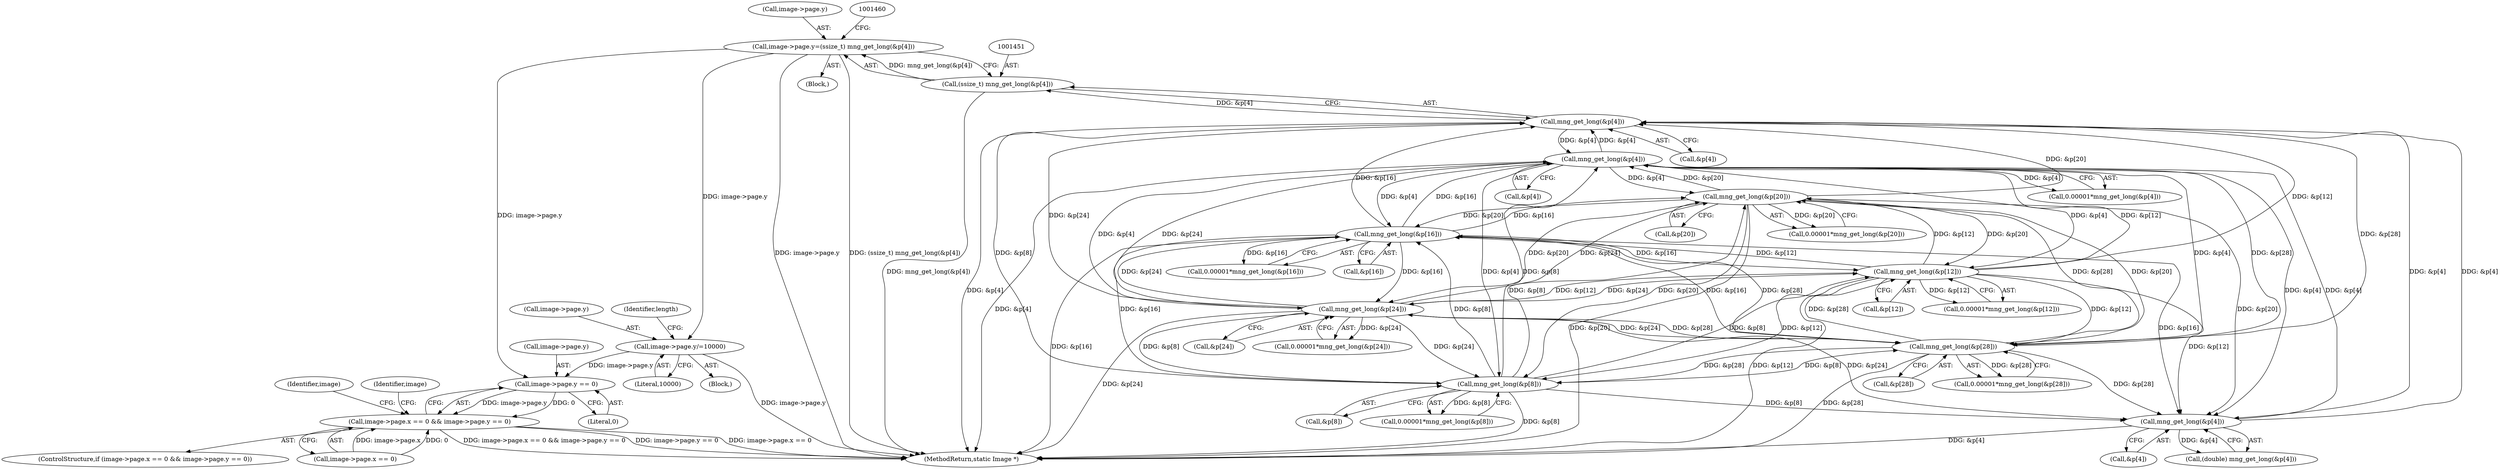digraph "0_ImageMagick_9eedb5660f1704cde8e8cd784c5c2a09dd2fd60f@pointer" {
"1001444" [label="(Call,image->page.y=(ssize_t) mng_get_long(&p[4]))"];
"1001450" [label="(Call,(ssize_t) mng_get_long(&p[4]))"];
"1001452" [label="(Call,mng_get_long(&p[4]))"];
"1001272" [label="(Call,mng_get_long(&p[20]))"];
"1001257" [label="(Call,mng_get_long(&p[16]))"];
"1001212" [label="(Call,mng_get_long(&p[4]))"];
"1001242" [label="(Call,mng_get_long(&p[12]))"];
"1001287" [label="(Call,mng_get_long(&p[24]))"];
"1001227" [label="(Call,mng_get_long(&p[8]))"];
"1001302" [label="(Call,mng_get_long(&p[28]))"];
"1001518" [label="(Call,mng_get_long(&p[4]))"];
"1001473" [label="(Call,image->page.y/=10000)"];
"1002089" [label="(Call,image->page.y == 0)"];
"1002081" [label="(Call,image->page.x == 0 && image->page.y == 0)"];
"1001516" [label="(Call,(double) mng_get_long(&p[4]))"];
"1001474" [label="(Call,image->page.y)"];
"1001212" [label="(Call,mng_get_long(&p[4]))"];
"1001433" [label="(Block,)"];
"1001257" [label="(Call,mng_get_long(&p[16]))"];
"1002095" [label="(Literal,0)"];
"1001255" [label="(Call,0.00001*mng_get_long(&p[16]))"];
"1002081" [label="(Call,image->page.x == 0 && image->page.y == 0)"];
"1002128" [label="(Identifier,image)"];
"1002089" [label="(Call,image->page.y == 0)"];
"1001243" [label="(Call,&p[12])"];
"1001272" [label="(Call,mng_get_long(&p[20]))"];
"1001242" [label="(Call,mng_get_long(&p[12]))"];
"1001445" [label="(Call,image->page.y)"];
"1001452" [label="(Call,mng_get_long(&p[4]))"];
"1001240" [label="(Call,0.00001*mng_get_long(&p[12]))"];
"1001287" [label="(Call,mng_get_long(&p[24]))"];
"1001300" [label="(Call,0.00001*mng_get_long(&p[28]))"];
"1001453" [label="(Call,&p[4])"];
"1001210" [label="(Call,0.00001*mng_get_long(&p[4]))"];
"1001518" [label="(Call,mng_get_long(&p[4]))"];
"1001303" [label="(Call,&p[28])"];
"1002082" [label="(Call,image->page.x == 0)"];
"1001270" [label="(Call,0.00001*mng_get_long(&p[20]))"];
"1001519" [label="(Call,&p[4])"];
"1001465" [label="(Block,)"];
"1002175" [label="(MethodReturn,static Image *)"];
"1001228" [label="(Call,&p[8])"];
"1001479" [label="(Literal,10000)"];
"1001302" [label="(Call,mng_get_long(&p[28]))"];
"1001482" [label="(Identifier,length)"];
"1001288" [label="(Call,&p[24])"];
"1001285" [label="(Call,0.00001*mng_get_long(&p[24]))"];
"1001444" [label="(Call,image->page.y=(ssize_t) mng_get_long(&p[4]))"];
"1001225" [label="(Call,0.00001*mng_get_long(&p[8]))"];
"1001213" [label="(Call,&p[4])"];
"1001450" [label="(Call,(ssize_t) mng_get_long(&p[4]))"];
"1001258" [label="(Call,&p[16])"];
"1001227" [label="(Call,mng_get_long(&p[8]))"];
"1001273" [label="(Call,&p[20])"];
"1002080" [label="(ControlStructure,if (image->page.x == 0 && image->page.y == 0))"];
"1002100" [label="(Identifier,image)"];
"1002090" [label="(Call,image->page.y)"];
"1001473" [label="(Call,image->page.y/=10000)"];
"1001444" -> "1001433"  [label="AST: "];
"1001444" -> "1001450"  [label="CFG: "];
"1001445" -> "1001444"  [label="AST: "];
"1001450" -> "1001444"  [label="AST: "];
"1001460" -> "1001444"  [label="CFG: "];
"1001444" -> "1002175"  [label="DDG: image->page.y"];
"1001444" -> "1002175"  [label="DDG: (ssize_t) mng_get_long(&p[4])"];
"1001450" -> "1001444"  [label="DDG: mng_get_long(&p[4])"];
"1001444" -> "1001473"  [label="DDG: image->page.y"];
"1001444" -> "1002089"  [label="DDG: image->page.y"];
"1001450" -> "1001452"  [label="CFG: "];
"1001451" -> "1001450"  [label="AST: "];
"1001452" -> "1001450"  [label="AST: "];
"1001450" -> "1002175"  [label="DDG: mng_get_long(&p[4])"];
"1001452" -> "1001450"  [label="DDG: &p[4]"];
"1001452" -> "1001453"  [label="CFG: "];
"1001453" -> "1001452"  [label="AST: "];
"1001452" -> "1002175"  [label="DDG: &p[4]"];
"1001452" -> "1001212"  [label="DDG: &p[4]"];
"1001272" -> "1001452"  [label="DDG: &p[20]"];
"1001212" -> "1001452"  [label="DDG: &p[4]"];
"1001242" -> "1001452"  [label="DDG: &p[12]"];
"1001287" -> "1001452"  [label="DDG: &p[24]"];
"1001227" -> "1001452"  [label="DDG: &p[8]"];
"1001302" -> "1001452"  [label="DDG: &p[28]"];
"1001257" -> "1001452"  [label="DDG: &p[16]"];
"1001518" -> "1001452"  [label="DDG: &p[4]"];
"1001452" -> "1001518"  [label="DDG: &p[4]"];
"1001272" -> "1001270"  [label="AST: "];
"1001272" -> "1001273"  [label="CFG: "];
"1001273" -> "1001272"  [label="AST: "];
"1001270" -> "1001272"  [label="CFG: "];
"1001272" -> "1002175"  [label="DDG: &p[20]"];
"1001272" -> "1001212"  [label="DDG: &p[20]"];
"1001272" -> "1001227"  [label="DDG: &p[20]"];
"1001272" -> "1001242"  [label="DDG: &p[20]"];
"1001272" -> "1001257"  [label="DDG: &p[20]"];
"1001272" -> "1001270"  [label="DDG: &p[20]"];
"1001257" -> "1001272"  [label="DDG: &p[16]"];
"1001212" -> "1001272"  [label="DDG: &p[4]"];
"1001242" -> "1001272"  [label="DDG: &p[12]"];
"1001287" -> "1001272"  [label="DDG: &p[24]"];
"1001227" -> "1001272"  [label="DDG: &p[8]"];
"1001302" -> "1001272"  [label="DDG: &p[28]"];
"1001272" -> "1001287"  [label="DDG: &p[20]"];
"1001272" -> "1001302"  [label="DDG: &p[20]"];
"1001272" -> "1001518"  [label="DDG: &p[20]"];
"1001257" -> "1001255"  [label="AST: "];
"1001257" -> "1001258"  [label="CFG: "];
"1001258" -> "1001257"  [label="AST: "];
"1001255" -> "1001257"  [label="CFG: "];
"1001257" -> "1002175"  [label="DDG: &p[16]"];
"1001257" -> "1001212"  [label="DDG: &p[16]"];
"1001257" -> "1001227"  [label="DDG: &p[16]"];
"1001257" -> "1001242"  [label="DDG: &p[16]"];
"1001257" -> "1001255"  [label="DDG: &p[16]"];
"1001212" -> "1001257"  [label="DDG: &p[4]"];
"1001242" -> "1001257"  [label="DDG: &p[12]"];
"1001287" -> "1001257"  [label="DDG: &p[24]"];
"1001227" -> "1001257"  [label="DDG: &p[8]"];
"1001302" -> "1001257"  [label="DDG: &p[28]"];
"1001257" -> "1001287"  [label="DDG: &p[16]"];
"1001257" -> "1001302"  [label="DDG: &p[16]"];
"1001257" -> "1001518"  [label="DDG: &p[16]"];
"1001212" -> "1001210"  [label="AST: "];
"1001212" -> "1001213"  [label="CFG: "];
"1001213" -> "1001212"  [label="AST: "];
"1001210" -> "1001212"  [label="CFG: "];
"1001212" -> "1002175"  [label="DDG: &p[4]"];
"1001212" -> "1001210"  [label="DDG: &p[4]"];
"1001242" -> "1001212"  [label="DDG: &p[12]"];
"1001287" -> "1001212"  [label="DDG: &p[24]"];
"1001227" -> "1001212"  [label="DDG: &p[8]"];
"1001302" -> "1001212"  [label="DDG: &p[28]"];
"1001518" -> "1001212"  [label="DDG: &p[4]"];
"1001212" -> "1001227"  [label="DDG: &p[4]"];
"1001212" -> "1001242"  [label="DDG: &p[4]"];
"1001212" -> "1001287"  [label="DDG: &p[4]"];
"1001212" -> "1001302"  [label="DDG: &p[4]"];
"1001212" -> "1001518"  [label="DDG: &p[4]"];
"1001242" -> "1001240"  [label="AST: "];
"1001242" -> "1001243"  [label="CFG: "];
"1001243" -> "1001242"  [label="AST: "];
"1001240" -> "1001242"  [label="CFG: "];
"1001242" -> "1002175"  [label="DDG: &p[12]"];
"1001242" -> "1001227"  [label="DDG: &p[12]"];
"1001242" -> "1001240"  [label="DDG: &p[12]"];
"1001287" -> "1001242"  [label="DDG: &p[24]"];
"1001227" -> "1001242"  [label="DDG: &p[8]"];
"1001302" -> "1001242"  [label="DDG: &p[28]"];
"1001242" -> "1001287"  [label="DDG: &p[12]"];
"1001242" -> "1001302"  [label="DDG: &p[12]"];
"1001242" -> "1001518"  [label="DDG: &p[12]"];
"1001287" -> "1001285"  [label="AST: "];
"1001287" -> "1001288"  [label="CFG: "];
"1001288" -> "1001287"  [label="AST: "];
"1001285" -> "1001287"  [label="CFG: "];
"1001287" -> "1002175"  [label="DDG: &p[24]"];
"1001287" -> "1001227"  [label="DDG: &p[24]"];
"1001287" -> "1001285"  [label="DDG: &p[24]"];
"1001227" -> "1001287"  [label="DDG: &p[8]"];
"1001302" -> "1001287"  [label="DDG: &p[28]"];
"1001287" -> "1001302"  [label="DDG: &p[24]"];
"1001287" -> "1001518"  [label="DDG: &p[24]"];
"1001227" -> "1001225"  [label="AST: "];
"1001227" -> "1001228"  [label="CFG: "];
"1001228" -> "1001227"  [label="AST: "];
"1001225" -> "1001227"  [label="CFG: "];
"1001227" -> "1002175"  [label="DDG: &p[8]"];
"1001227" -> "1001225"  [label="DDG: &p[8]"];
"1001302" -> "1001227"  [label="DDG: &p[28]"];
"1001227" -> "1001302"  [label="DDG: &p[8]"];
"1001227" -> "1001518"  [label="DDG: &p[8]"];
"1001302" -> "1001300"  [label="AST: "];
"1001302" -> "1001303"  [label="CFG: "];
"1001303" -> "1001302"  [label="AST: "];
"1001300" -> "1001302"  [label="CFG: "];
"1001302" -> "1002175"  [label="DDG: &p[28]"];
"1001302" -> "1001300"  [label="DDG: &p[28]"];
"1001302" -> "1001518"  [label="DDG: &p[28]"];
"1001518" -> "1001516"  [label="AST: "];
"1001518" -> "1001519"  [label="CFG: "];
"1001519" -> "1001518"  [label="AST: "];
"1001516" -> "1001518"  [label="CFG: "];
"1001518" -> "1002175"  [label="DDG: &p[4]"];
"1001518" -> "1001516"  [label="DDG: &p[4]"];
"1001473" -> "1001465"  [label="AST: "];
"1001473" -> "1001479"  [label="CFG: "];
"1001474" -> "1001473"  [label="AST: "];
"1001479" -> "1001473"  [label="AST: "];
"1001482" -> "1001473"  [label="CFG: "];
"1001473" -> "1002175"  [label="DDG: image->page.y"];
"1001473" -> "1002089"  [label="DDG: image->page.y"];
"1002089" -> "1002081"  [label="AST: "];
"1002089" -> "1002095"  [label="CFG: "];
"1002090" -> "1002089"  [label="AST: "];
"1002095" -> "1002089"  [label="AST: "];
"1002081" -> "1002089"  [label="CFG: "];
"1002089" -> "1002081"  [label="DDG: image->page.y"];
"1002089" -> "1002081"  [label="DDG: 0"];
"1002081" -> "1002080"  [label="AST: "];
"1002081" -> "1002082"  [label="CFG: "];
"1002082" -> "1002081"  [label="AST: "];
"1002100" -> "1002081"  [label="CFG: "];
"1002128" -> "1002081"  [label="CFG: "];
"1002081" -> "1002175"  [label="DDG: image->page.x == 0 && image->page.y == 0"];
"1002081" -> "1002175"  [label="DDG: image->page.y == 0"];
"1002081" -> "1002175"  [label="DDG: image->page.x == 0"];
"1002082" -> "1002081"  [label="DDG: image->page.x"];
"1002082" -> "1002081"  [label="DDG: 0"];
}
